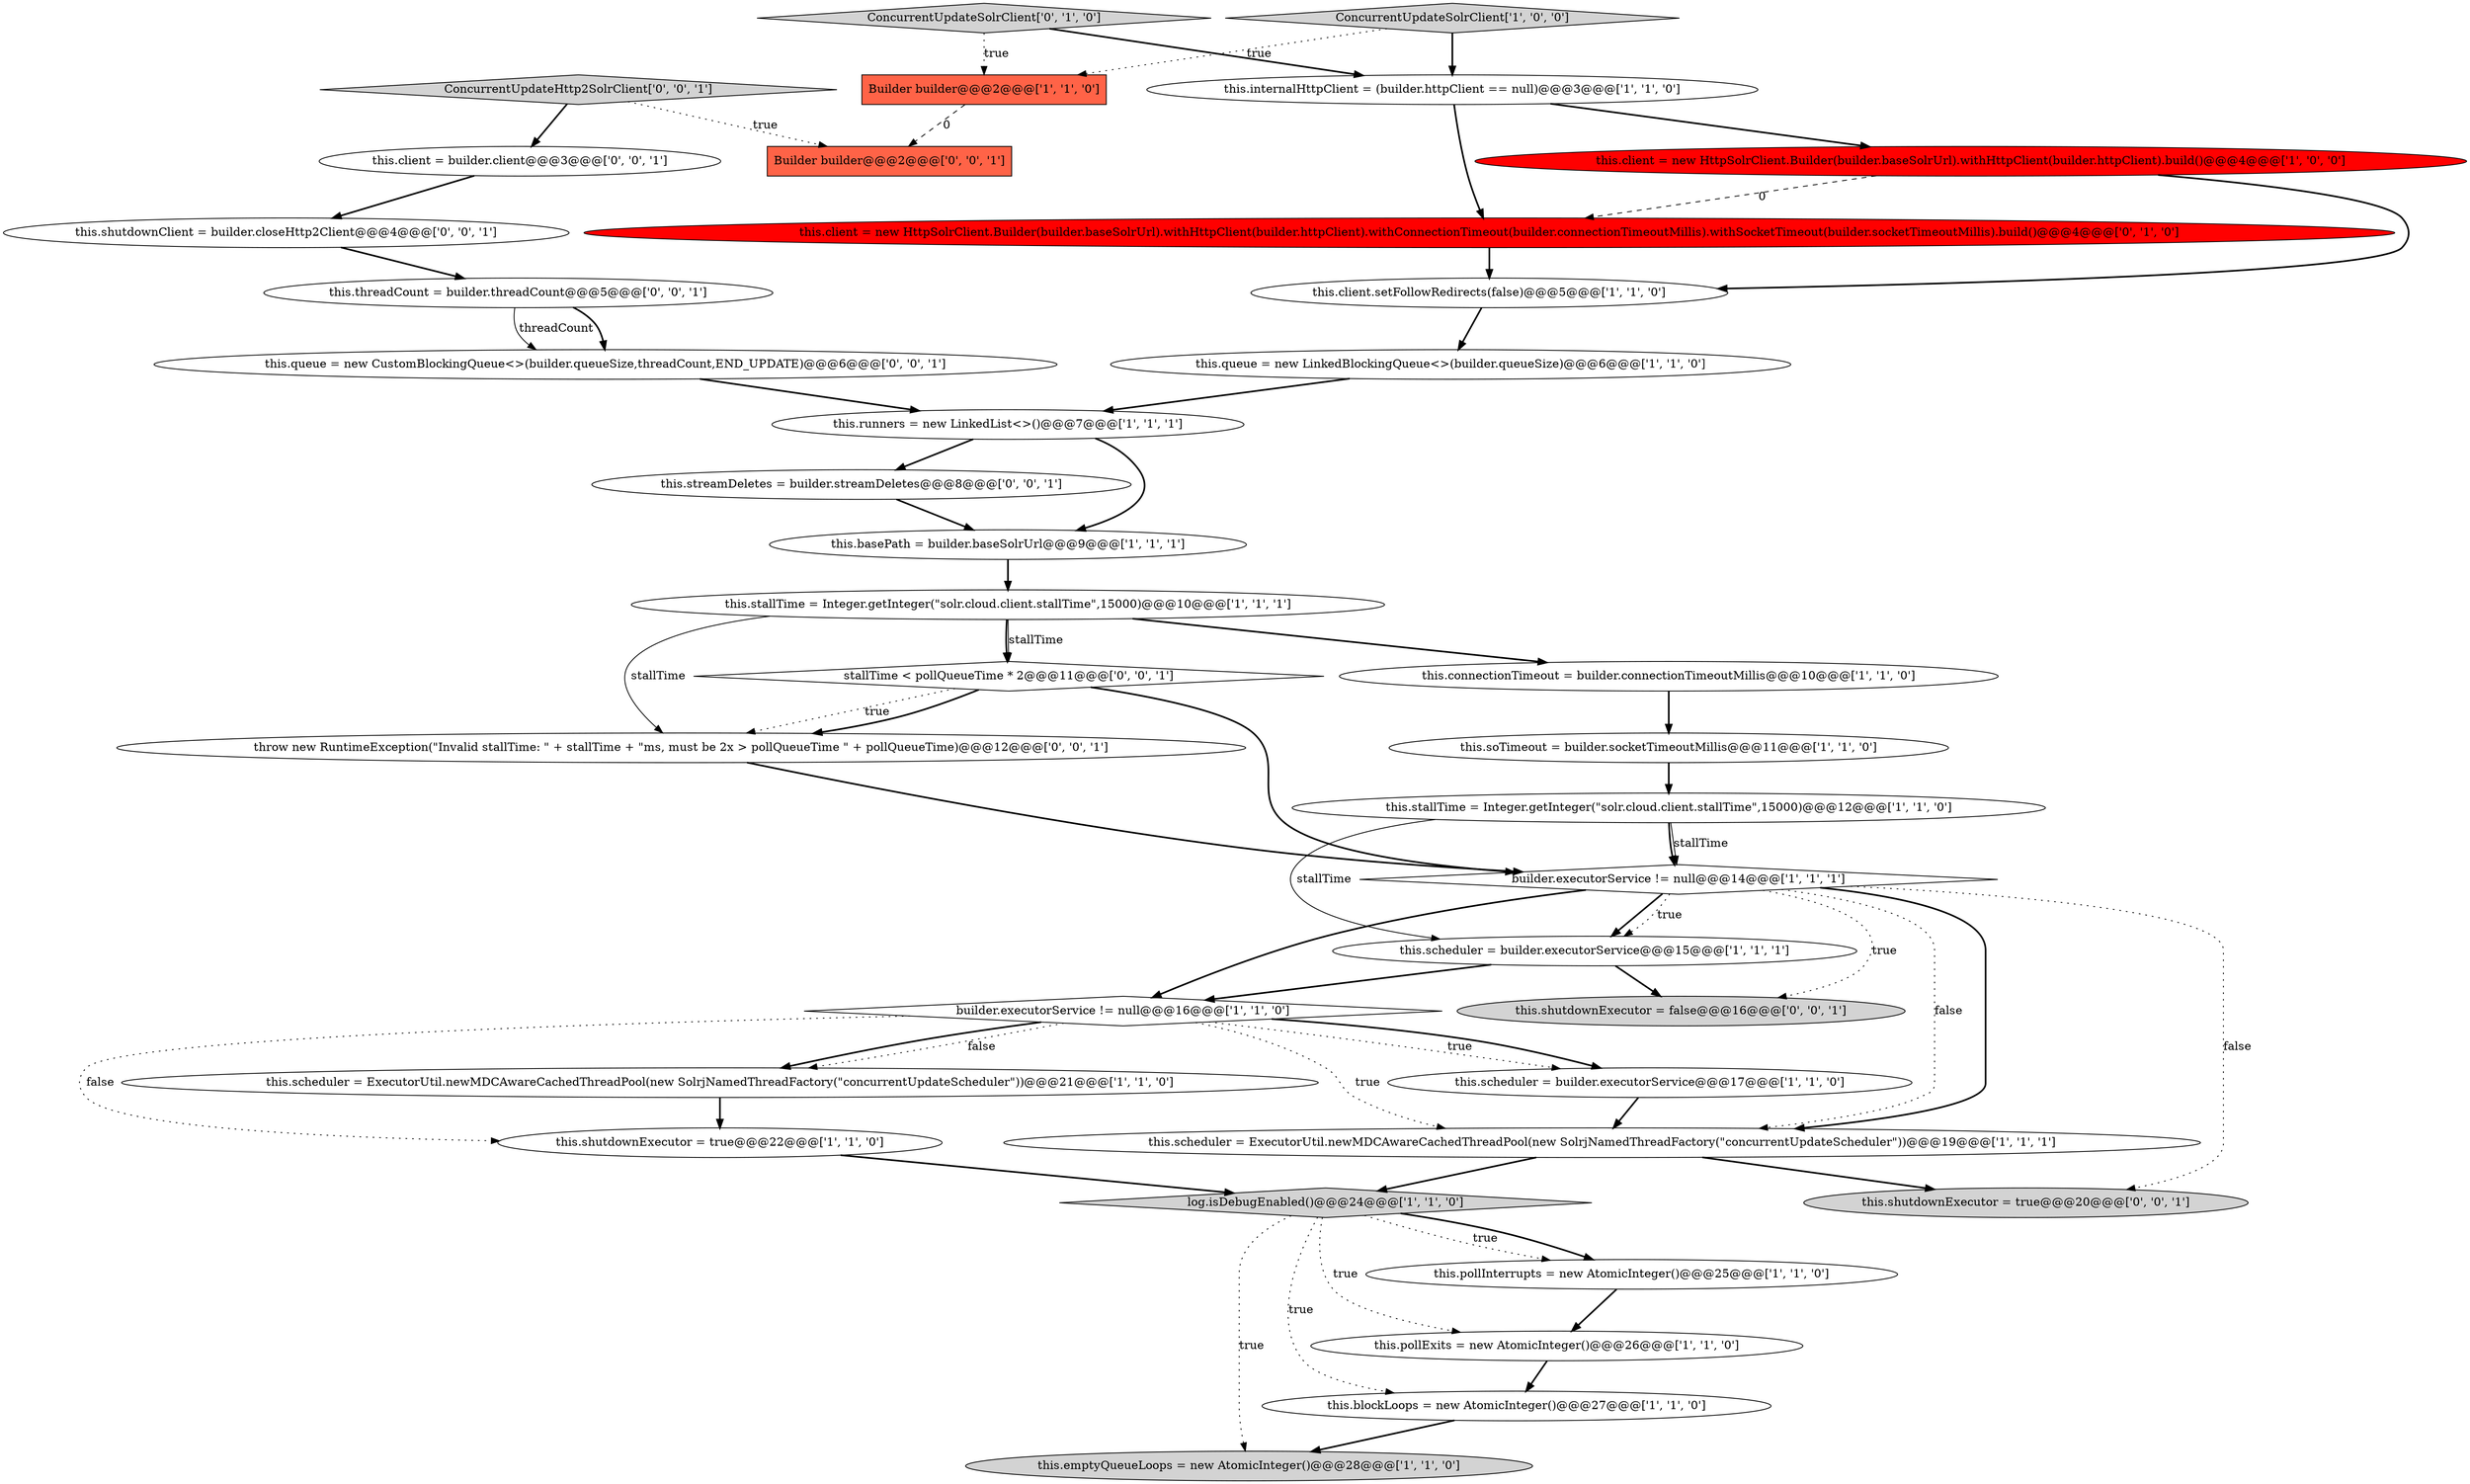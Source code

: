 digraph {
15 [style = filled, label = "this.shutdownExecutor = true@@@22@@@['1', '1', '0']", fillcolor = white, shape = ellipse image = "AAA0AAABBB1BBB"];
8 [style = filled, label = "builder.executorService != null@@@16@@@['1', '1', '0']", fillcolor = white, shape = diamond image = "AAA0AAABBB1BBB"];
24 [style = filled, label = "ConcurrentUpdateSolrClient['0', '1', '0']", fillcolor = lightgray, shape = diamond image = "AAA0AAABBB2BBB"];
7 [style = filled, label = "log.isDebugEnabled()@@@24@@@['1', '1', '0']", fillcolor = lightgray, shape = diamond image = "AAA0AAABBB1BBB"];
26 [style = filled, label = "this.client = builder.client@@@3@@@['0', '0', '1']", fillcolor = white, shape = ellipse image = "AAA0AAABBB3BBB"];
29 [style = filled, label = "this.threadCount = builder.threadCount@@@5@@@['0', '0', '1']", fillcolor = white, shape = ellipse image = "AAA0AAABBB3BBB"];
12 [style = filled, label = "this.scheduler = builder.executorService@@@17@@@['1', '1', '0']", fillcolor = white, shape = ellipse image = "AAA0AAABBB1BBB"];
32 [style = filled, label = "throw new RuntimeException(\"Invalid stallTime: \" + stallTime + \"ms, must be 2x > pollQueueTime \" + pollQueueTime)@@@12@@@['0', '0', '1']", fillcolor = white, shape = ellipse image = "AAA0AAABBB3BBB"];
27 [style = filled, label = "this.shutdownExecutor = false@@@16@@@['0', '0', '1']", fillcolor = lightgray, shape = ellipse image = "AAA0AAABBB3BBB"];
33 [style = filled, label = "this.queue = new CustomBlockingQueue<>(builder.queueSize,threadCount,END_UPDATE)@@@6@@@['0', '0', '1']", fillcolor = white, shape = ellipse image = "AAA0AAABBB3BBB"];
19 [style = filled, label = "this.blockLoops = new AtomicInteger()@@@27@@@['1', '1', '0']", fillcolor = white, shape = ellipse image = "AAA0AAABBB1BBB"];
16 [style = filled, label = "this.pollInterrupts = new AtomicInteger()@@@25@@@['1', '1', '0']", fillcolor = white, shape = ellipse image = "AAA0AAABBB1BBB"];
28 [style = filled, label = "this.shutdownExecutor = true@@@20@@@['0', '0', '1']", fillcolor = lightgray, shape = ellipse image = "AAA0AAABBB3BBB"];
31 [style = filled, label = "this.streamDeletes = builder.streamDeletes@@@8@@@['0', '0', '1']", fillcolor = white, shape = ellipse image = "AAA0AAABBB3BBB"];
11 [style = filled, label = "this.emptyQueueLoops = new AtomicInteger()@@@28@@@['1', '1', '0']", fillcolor = lightgray, shape = ellipse image = "AAA0AAABBB1BBB"];
4 [style = filled, label = "Builder builder@@@2@@@['1', '1', '0']", fillcolor = tomato, shape = box image = "AAA0AAABBB1BBB"];
35 [style = filled, label = "ConcurrentUpdateHttp2SolrClient['0', '0', '1']", fillcolor = lightgray, shape = diamond image = "AAA0AAABBB3BBB"];
10 [style = filled, label = "this.soTimeout = builder.socketTimeoutMillis@@@11@@@['1', '1', '0']", fillcolor = white, shape = ellipse image = "AAA0AAABBB1BBB"];
2 [style = filled, label = "ConcurrentUpdateSolrClient['1', '0', '0']", fillcolor = lightgray, shape = diamond image = "AAA0AAABBB1BBB"];
20 [style = filled, label = "this.stallTime = Integer.getInteger(\"solr.cloud.client.stallTime\",15000)@@@10@@@['1', '1', '1']", fillcolor = white, shape = ellipse image = "AAA0AAABBB1BBB"];
23 [style = filled, label = "this.client = new HttpSolrClient.Builder(builder.baseSolrUrl).withHttpClient(builder.httpClient).build()@@@4@@@['1', '0', '0']", fillcolor = red, shape = ellipse image = "AAA1AAABBB1BBB"];
9 [style = filled, label = "this.basePath = builder.baseSolrUrl@@@9@@@['1', '1', '1']", fillcolor = white, shape = ellipse image = "AAA0AAABBB1BBB"];
5 [style = filled, label = "builder.executorService != null@@@14@@@['1', '1', '1']", fillcolor = white, shape = diamond image = "AAA0AAABBB1BBB"];
21 [style = filled, label = "this.scheduler = ExecutorUtil.newMDCAwareCachedThreadPool(new SolrjNamedThreadFactory(\"concurrentUpdateScheduler\"))@@@19@@@['1', '1', '1']", fillcolor = white, shape = ellipse image = "AAA0AAABBB1BBB"];
36 [style = filled, label = "Builder builder@@@2@@@['0', '0', '1']", fillcolor = tomato, shape = box image = "AAA0AAABBB3BBB"];
25 [style = filled, label = "this.client = new HttpSolrClient.Builder(builder.baseSolrUrl).withHttpClient(builder.httpClient).withConnectionTimeout(builder.connectionTimeoutMillis).withSocketTimeout(builder.socketTimeoutMillis).build()@@@4@@@['0', '1', '0']", fillcolor = red, shape = ellipse image = "AAA1AAABBB2BBB"];
30 [style = filled, label = "this.shutdownClient = builder.closeHttp2Client@@@4@@@['0', '0', '1']", fillcolor = white, shape = ellipse image = "AAA0AAABBB3BBB"];
13 [style = filled, label = "this.connectionTimeout = builder.connectionTimeoutMillis@@@10@@@['1', '1', '0']", fillcolor = white, shape = ellipse image = "AAA0AAABBB1BBB"];
1 [style = filled, label = "this.queue = new LinkedBlockingQueue<>(builder.queueSize)@@@6@@@['1', '1', '0']", fillcolor = white, shape = ellipse image = "AAA0AAABBB1BBB"];
22 [style = filled, label = "this.scheduler = ExecutorUtil.newMDCAwareCachedThreadPool(new SolrjNamedThreadFactory(\"concurrentUpdateScheduler\"))@@@21@@@['1', '1', '0']", fillcolor = white, shape = ellipse image = "AAA0AAABBB1BBB"];
34 [style = filled, label = "stallTime < pollQueueTime * 2@@@11@@@['0', '0', '1']", fillcolor = white, shape = diamond image = "AAA0AAABBB3BBB"];
3 [style = filled, label = "this.scheduler = builder.executorService@@@15@@@['1', '1', '1']", fillcolor = white, shape = ellipse image = "AAA0AAABBB1BBB"];
0 [style = filled, label = "this.internalHttpClient = (builder.httpClient == null)@@@3@@@['1', '1', '0']", fillcolor = white, shape = ellipse image = "AAA0AAABBB1BBB"];
14 [style = filled, label = "this.stallTime = Integer.getInteger(\"solr.cloud.client.stallTime\",15000)@@@12@@@['1', '1', '0']", fillcolor = white, shape = ellipse image = "AAA0AAABBB1BBB"];
18 [style = filled, label = "this.pollExits = new AtomicInteger()@@@26@@@['1', '1', '0']", fillcolor = white, shape = ellipse image = "AAA0AAABBB1BBB"];
6 [style = filled, label = "this.client.setFollowRedirects(false)@@@5@@@['1', '1', '0']", fillcolor = white, shape = ellipse image = "AAA0AAABBB1BBB"];
17 [style = filled, label = "this.runners = new LinkedList<>()@@@7@@@['1', '1', '1']", fillcolor = white, shape = ellipse image = "AAA0AAABBB1BBB"];
5->3 [style = bold, label=""];
13->10 [style = bold, label=""];
32->5 [style = bold, label=""];
5->8 [style = bold, label=""];
34->32 [style = dotted, label="true"];
29->33 [style = solid, label="threadCount"];
16->18 [style = bold, label=""];
20->13 [style = bold, label=""];
22->15 [style = bold, label=""];
15->7 [style = bold, label=""];
8->21 [style = dotted, label="true"];
10->14 [style = bold, label=""];
31->9 [style = bold, label=""];
12->21 [style = bold, label=""];
24->0 [style = bold, label=""];
34->5 [style = bold, label=""];
20->34 [style = bold, label=""];
17->31 [style = bold, label=""];
17->9 [style = bold, label=""];
8->15 [style = dotted, label="false"];
7->19 [style = dotted, label="true"];
24->4 [style = dotted, label="true"];
35->36 [style = dotted, label="true"];
18->19 [style = bold, label=""];
5->21 [style = dotted, label="false"];
9->20 [style = bold, label=""];
19->11 [style = bold, label=""];
20->34 [style = solid, label="stallTime"];
5->3 [style = dotted, label="true"];
25->6 [style = bold, label=""];
30->29 [style = bold, label=""];
21->28 [style = bold, label=""];
8->22 [style = bold, label=""];
1->17 [style = bold, label=""];
26->30 [style = bold, label=""];
3->27 [style = bold, label=""];
5->21 [style = bold, label=""];
6->1 [style = bold, label=""];
2->0 [style = bold, label=""];
29->33 [style = bold, label=""];
0->23 [style = bold, label=""];
8->12 [style = dotted, label="true"];
7->11 [style = dotted, label="true"];
4->36 [style = dashed, label="0"];
0->25 [style = bold, label=""];
3->8 [style = bold, label=""];
23->6 [style = bold, label=""];
7->16 [style = bold, label=""];
2->4 [style = dotted, label="true"];
20->32 [style = solid, label="stallTime"];
7->16 [style = dotted, label="true"];
5->27 [style = dotted, label="true"];
14->5 [style = solid, label="stallTime"];
14->3 [style = solid, label="stallTime"];
7->18 [style = dotted, label="true"];
21->7 [style = bold, label=""];
8->22 [style = dotted, label="false"];
34->32 [style = bold, label=""];
35->26 [style = bold, label=""];
23->25 [style = dashed, label="0"];
8->12 [style = bold, label=""];
33->17 [style = bold, label=""];
14->5 [style = bold, label=""];
5->28 [style = dotted, label="false"];
}
